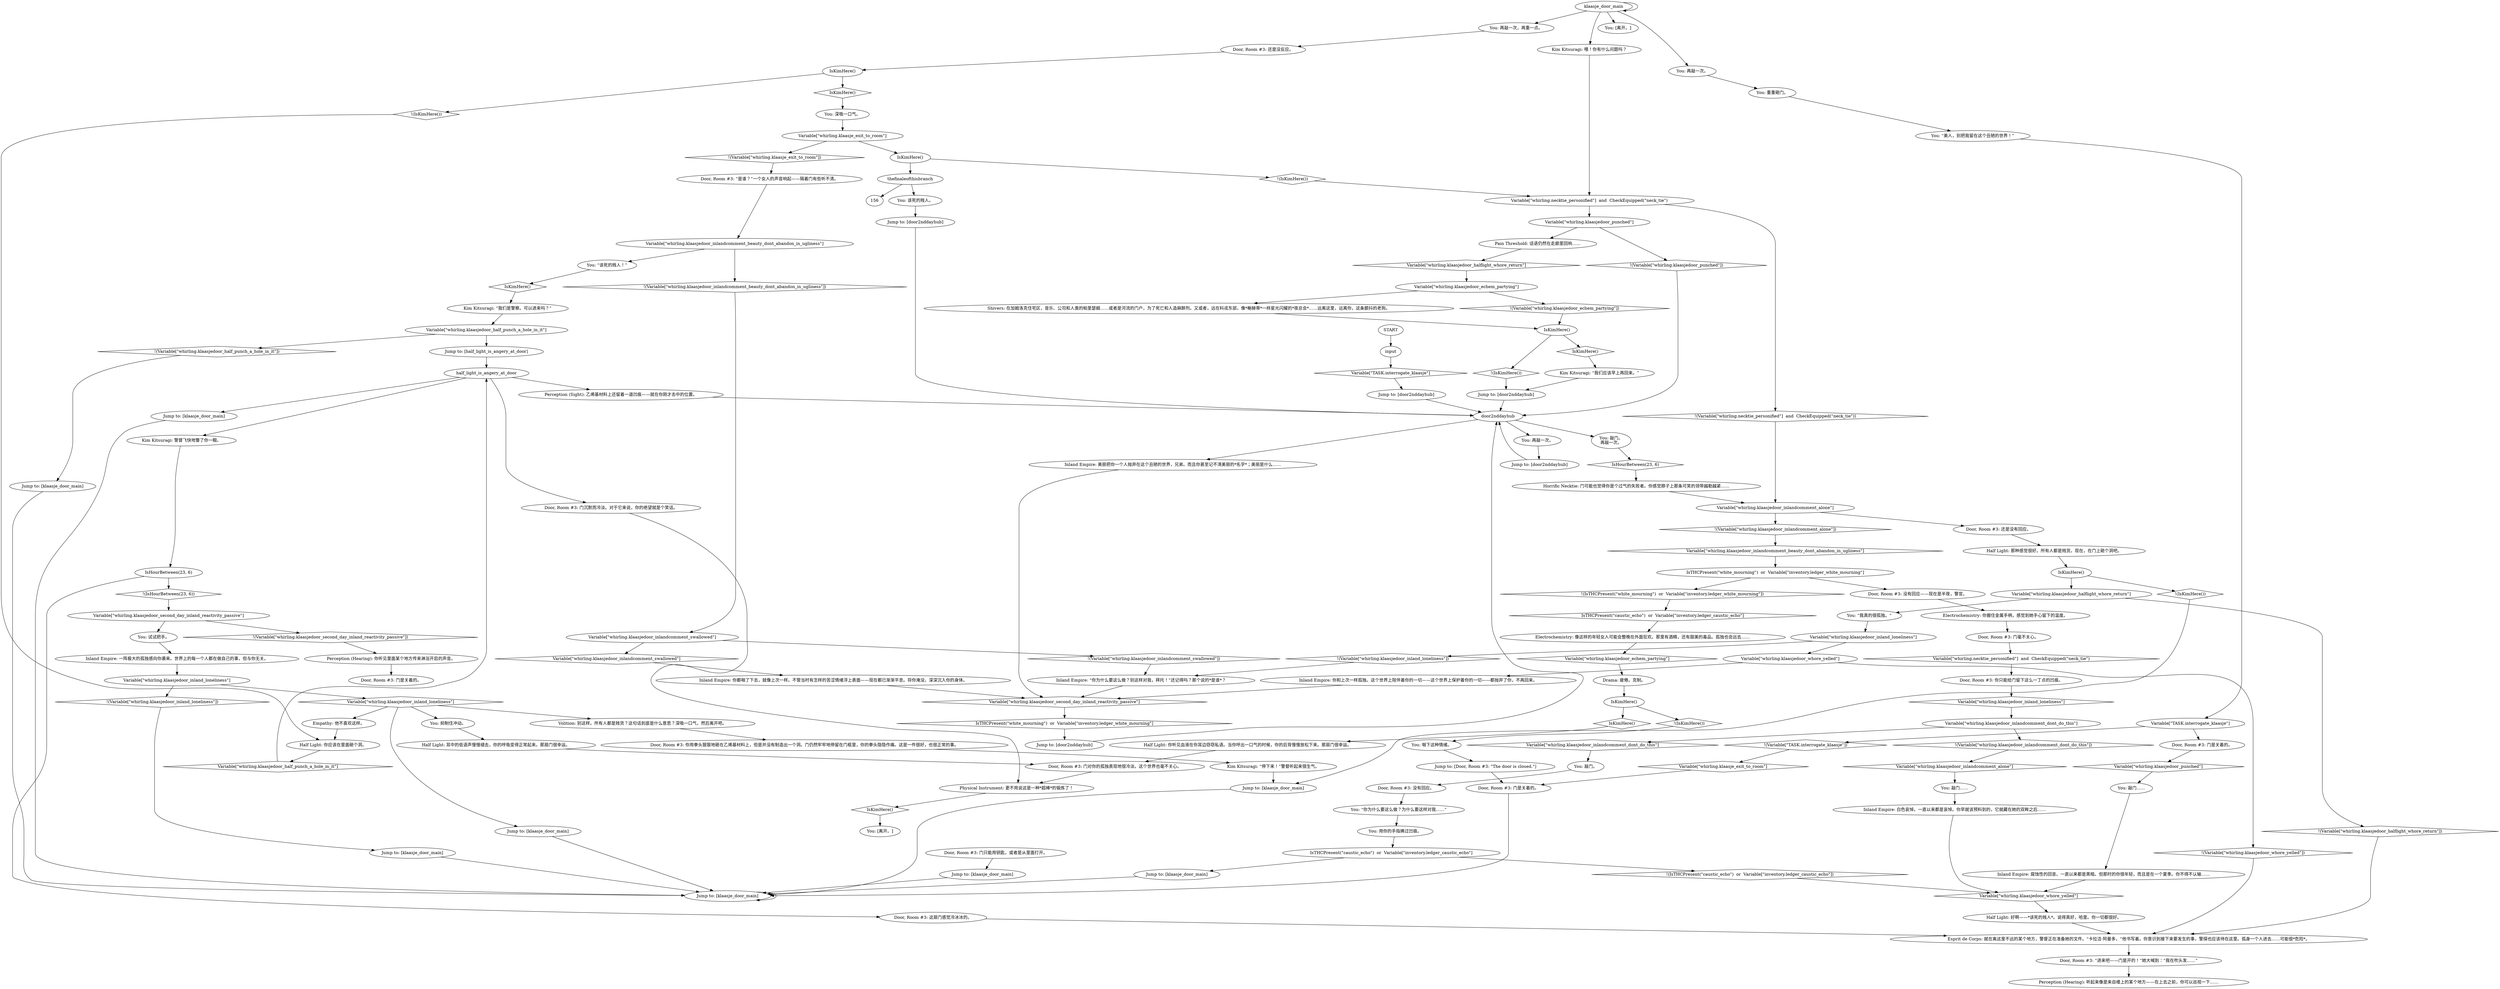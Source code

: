# WHIRLING F2 / KLAASJE DOOR
# When the dialogue with Klaasje is over you can go and click and her door.
# ==================================================
digraph G {
	  0 [label="START"];
	  1 [label="input"];
	  2 [label="Half Light: 你应该在里面砸个洞。"];
	  3 [label="Half Light: 耳中的低语声慢慢褪去，你的呼吸变得正常起来。那扇门很幸运。"];
	  4 [label="door2nddayhub"];
	  5 [label="Inland Empire: 你都咽了下去，就像上次一样。不管当时有怎样的苦涩情绪浮上表面——现在都已渐渐平息。将你淹没。深深沉入你的身体。"];
	  6 [label="Variable[\"whirling.klaasjedoor_inlandcomment_swallowed\"]"];
	  7 [label="Variable[\"whirling.klaasjedoor_inlandcomment_swallowed\"]", shape=diamond];
	  8 [label="!(Variable[\"whirling.klaasjedoor_inlandcomment_swallowed\"])", shape=diamond];
	  9 [label="Perception (Hearing): 听起来像是来自楼上的某个地方——在上去之前，你可以巡视一下……"];
	  10 [label="Door, Room #3: 门是关着的。"];
	  11 [label="You: 再敲一次。"];
	  12 [label="You: 敲门。\n再敲一次。"];
	  13 [label="Variable[\"whirling.klaasjedoor_inland_loneliness\"]"];
	  14 [label="Variable[\"whirling.klaasjedoor_inland_loneliness\"]", shape=diamond];
	  15 [label="!(Variable[\"whirling.klaasjedoor_inland_loneliness\"])", shape=diamond];
	  16 [label="Kim Kitsuragi: “我们应该早上再回来。”"];
	  17 [label="IsKimHere()"];
	  18 [label="IsKimHere()", shape=diamond];
	  19 [label="!(IsKimHere())", shape=diamond];
	  20 [label="Variable[\"whirling.klaasjedoor_inlandcomment_dont_do_this\"]"];
	  21 [label="Variable[\"whirling.klaasjedoor_inlandcomment_dont_do_this\"]", shape=diamond];
	  22 [label="!(Variable[\"whirling.klaasjedoor_inlandcomment_dont_do_this\"])", shape=diamond];
	  23 [label="Door, Room #3: 没有回应。"];
	  24 [label="Jump to: [klaasje_door_main]"];
	  25 [label="Jump to: [Door, Room #3: \"The door is closed.\"]"];
	  26 [label="You: 该死的贱人。"];
	  27 [label="Inland Empire: 白色哀悼。一直以来都是哀悼。你早就该预料到的，它就藏在她的双眸之后……"];
	  28 [label="Jump to: [door2nddayhub]"];
	  29 [label="Jump to: [klaasje_door_main]"];
	  30 [label="half_light_is_angery_at_door"];
	  31 [label="IsKimHere()"];
	  32 [label="IsKimHere()", shape=diamond];
	  33 [label="!(IsKimHere())", shape=diamond];
	  34 [label="Inland Empire: 腐蚀性的回音。一直以来都是黑暗。但那时的你很年轻，而且是在一个夏季。你不得不认输……"];
	  35 [label="Door, Room #3: 还是没反应。"];
	  36 [label="You: 再敲一次，再重一点。"];
	  37 [label="Jump to: [klaasje_door_main]"];
	  38 [label="IsKimHere()"];
	  39 [label="IsKimHere()", shape=diamond];
	  40 [label="!(IsKimHere())", shape=diamond];
	  41 [label="Door, Room #3: 门只能用钥匙，或者是从里面打开。"];
	  42 [label="Inland Empire: 一阵极大的孤独感向你袭来。世界上的每一个人都在做自己的事，但与你无关。"];
	  43 [label="Door, Room #3: 门是关着的。"];
	  44 [label="Door, Room #3: “是谁？”一个女人的声音响起——隔着门有些听不清。"];
	  45 [label="Variable[\"whirling.klaasjedoor_second_day_inland_reactivity_passive\"]"];
	  46 [label="Variable[\"whirling.klaasjedoor_second_day_inland_reactivity_passive\"]", shape=diamond];
	  47 [label="!(Variable[\"whirling.klaasjedoor_second_day_inland_reactivity_passive\"])", shape=diamond];
	  48 [label="You: 试试把手。"];
	  49 [label="You: [离开。]"];
	  50 [label="Kim Kitsuragi: 喂！你有什么问题吗？"];
	  51 [label="Kim Kitsuragi: “我们是警察。可以进来吗？”"];
	  52 [label="Half Light: 你听见血液在你耳边窃窃私语。当你呼出一口气的时候，你的后背慢慢放松下来。那扇门很幸运。"];
	  53 [label="Variable[\"whirling.klaasje_exit_to_room\"]"];
	  54 [label="Variable[\"whirling.klaasje_exit_to_room\"]", shape=diamond];
	  55 [label="!(Variable[\"whirling.klaasje_exit_to_room\"])", shape=diamond];
	  56 [label="IsKimHere()"];
	  57 [label="IsKimHere()", shape=diamond];
	  58 [label="!(IsKimHere())", shape=diamond];
	  59 [label="thefinaleofthisbranch"];
	  60 [label="Variable[\"whirling.klaasjedoor_echem_partying\"]"];
	  61 [label="Variable[\"whirling.klaasjedoor_echem_partying\"]", shape=diamond];
	  62 [label="!(Variable[\"whirling.klaasjedoor_echem_partying\"])", shape=diamond];
	  63 [label="Shivers: 在加姆洛克住宅区，音乐、公司和人类的帕里瑟姆……或者是河流的门户，为了死亡和人造麻醉剂。又或者，远在科戎东部，像*榭赫蒂*一样星光闪耀的*夜总会*……远离这里，远离你，这条颤抖的老狗。"];
	  64 [label="Drama: 疲倦。克制。"];
	  65 [label="Variable[\"whirling.klaasjedoor_inlandcomment_beauty_dont_abandon_in_ugliness\"]"];
	  66 [label="Variable[\"whirling.klaasjedoor_inlandcomment_beauty_dont_abandon_in_ugliness\"]", shape=diamond];
	  67 [label="!(Variable[\"whirling.klaasjedoor_inlandcomment_beauty_dont_abandon_in_ugliness\"])", shape=diamond];
	  68 [label="You: “该死的贱人！”"];
	  69 [label="Jump to: [klaasje_door_main]"];
	  70 [label="Door, Room #3: 门对你的孤独表现地很冷淡。这个世界也毫不关心。"];
	  71 [label="Variable[\"whirling.klaasjedoor_inland_loneliness\"]"];
	  72 [label="Variable[\"whirling.klaasjedoor_inland_loneliness\"]", shape=diamond];
	  73 [label="!(Variable[\"whirling.klaasjedoor_inland_loneliness\"])", shape=diamond];
	  74 [label="Variable[\"whirling.klaasjedoor_whore_yelled\"]"];
	  75 [label="Variable[\"whirling.klaasjedoor_whore_yelled\"]", shape=diamond];
	  76 [label="!(Variable[\"whirling.klaasjedoor_whore_yelled\"])", shape=diamond];
	  77 [label="Inland Empire: 你和上次一样孤独。这个世界上陪伴着你的一切——这个世界上保护着你的一切——都抛弃了你，不再回来。"];
	  78 [label="You: 敲门……"];
	  79 [label="Jump to: [door2nddayhub]"];
	  80 [label="Door, Room #3: “进来吧——门是开的！”她大喊到：“我在吹头发……”"];
	  81 [label="Variable[\"whirling.klaasjedoor_half_punch_a_hole_in_it\"]"];
	  82 [label="Variable[\"whirling.klaasjedoor_half_punch_a_hole_in_it\"]", shape=diamond];
	  83 [label="!(Variable[\"whirling.klaasjedoor_half_punch_a_hole_in_it\"])", shape=diamond];
	  84 [label="Jump to: [half_light_is_angery_at_door]"];
	  85 [label="Door, Room #3: 你用拳头狠狠地砸在乙烯基材料上，但是并没有制造出一个洞。门仍然牢牢地停留在门框里，你的拳头隐隐作痛。这是一件很好，也很正常的事。"];
	  86 [label="You: “美人，别把我留在这个丑陋的世界！”"];
	  87 [label="Empathy: 他不喜欢这样。"];
	  88 [label="IsHourBetween(23, 6)"];
	  89 [label="IsHourBetween(23, 6)", shape=diamond];
	  90 [label="!(IsHourBetween(23, 6))", shape=diamond];
	  91 [label="Door, Room #3: 这扇门感觉冷冰冰的。"];
	  92 [label="Jump to: [door2nddayhub]"];
	  93 [label="Inland Empire: “你为什么要这么做？别这样对我，拜托！”还记得吗？那个说的*是谁*？"];
	  94 [label="You: 敲门。"];
	  95 [label="klaasje_door_main"];
	  96 [label="Jump to: [klaasje_door_main]"];
	  97 [label="Door, Room #3: 门毫不关心。"];
	  98 [label="Variable[\"TASK.interrogate_klaasje\"]"];
	  99 [label="Variable[\"TASK.interrogate_klaasje\"]", shape=diamond];
	  100 [label="!(Variable[\"TASK.interrogate_klaasje\"])", shape=diamond];
	  101 [label="Door, Room #3: 门是关着的。"];
	  102 [label="Jump to: [door2nddayhub]"];
	  103 [label="Perception (Hearing): 你听见里面某个地方传来淋浴开启的声音。"];
	  104 [label="You: “你为什么要这么做？为什么要这样对我……”"];
	  105 [label="Volition: 别这样。所有人都是贱货？这句话到底是什么意思？深吸一口气，然后离开吧。"];
	  106 [label="IsKimHere()"];
	  107 [label="IsKimHere()", shape=diamond];
	  108 [label="!(IsKimHere())", shape=diamond];
	  109 [label="Variable[\"whirling.klaasjedoor_halflight_whore_return\"]"];
	  110 [label="Variable[\"whirling.klaasjedoor_halflight_whore_return\"]", shape=diamond];
	  111 [label="!(Variable[\"whirling.klaasjedoor_halflight_whore_return\"])", shape=diamond];
	  112 [label="You: “我真的很孤独。”"];
	  113 [label="Jump to: [klaasje_door_main]"];
	  114 [label="Half Light: 那种感觉很好。所有人都是贱货。现在，在门上砸个洞吧。"];
	  115 [label="Variable[\"whirling.necktie_personified\"]  and  CheckEquipped(\"neck_tie\")"];
	  116 [label="Variable[\"whirling.necktie_personified\"]  and  CheckEquipped(\"neck_tie\")", shape=diamond];
	  117 [label="!(Variable[\"whirling.necktie_personified\"]  and  CheckEquipped(\"neck_tie\"))", shape=diamond];
	  118 [label="Variable[\"whirling.klaasjedoor_punched\"]"];
	  119 [label="Variable[\"whirling.klaasjedoor_punched\"]", shape=diamond];
	  120 [label="!(Variable[\"whirling.klaasjedoor_punched\"])", shape=diamond];
	  121 [label="Pain Threshold: 话语仍然在走廊里回响……"];
	  122 [label="Half Light: 好啊——*该死的贱人*。说得真好，哈里。你一切都很好。"];
	  123 [label="Jump to: [door2nddayhub]"];
	  124 [label="Esprit de Corps: 就在离这里不远的某个地方，警督正在准备她的文件。“卡拉洁·阿曼多，”他书写着。你意识到接下来要发生的事，警探也应该待在这里。孤身一个人进去……可能很*危险*。"];
	  125 [label="You: 咽下这种情绪。"];
	  126 [label="You: 抑制住冲动。"];
	  127 [label="Door, Room #3: 门沉默而冷淡。对于它来说，你的绝望就是个笑话。"];
	  128 [label="You: 用你的手指拂过凹痕。"];
	  129 [label="Inland Empire: 美丽把你一个人抛弃在这个丑陋的世界，兄弟。而且你甚至记不清美丽的*名字*；美丽是什么……"];
	  130 [label="IsTHCPresent(\"white_mourning\")  or  Variable[\"inventory.ledger_white_mourning\"]"];
	  131 [label="IsTHCPresent(\"white_mourning\")  or  Variable[\"inventory.ledger_white_mourning\"]", shape=diamond];
	  132 [label="!(IsTHCPresent(\"white_mourning\")  or  Variable[\"inventory.ledger_white_mourning\"])", shape=diamond];
	  133 [label="Door, Room #3: 没有回应——现在是半夜，警官。"];
	  134 [label="Horrific Necktie: 门可能也觉得你是个过气的失败者。你感觉脖子上那条可笑的领带越勒越紧……"];
	  135 [label="Door, Room #3: 你只能给门留下这么一丁点的凹痕。"];
	  136 [label="IsTHCPresent(\"caustic_echo\")  or  Variable[\"inventory.ledger_caustic_echo\"]"];
	  137 [label="IsTHCPresent(\"caustic_echo\")  or  Variable[\"inventory.ledger_caustic_echo\"]", shape=diamond];
	  138 [label="!(IsTHCPresent(\"caustic_echo\")  or  Variable[\"inventory.ledger_caustic_echo\"])", shape=diamond];
	  139 [label="Jump to: [klaasje_door_main]"];
	  140 [label="Variable[\"whirling.klaasjedoor_inlandcomment_alone\"]"];
	  141 [label="Variable[\"whirling.klaasjedoor_inlandcomment_alone\"]", shape=diamond];
	  142 [label="!(Variable[\"whirling.klaasjedoor_inlandcomment_alone\"])", shape=diamond];
	  143 [label="Door, Room #3: 还是没有回应。"];
	  144 [label="You: 重重砸门。"];
	  145 [label="Kim Kitsuragi: 警督飞快地瞥了你一眼。"];
	  146 [label="You: 深吸一口气。"];
	  147 [label="Perception (Sight): 乙烯基材料上还留着一道凹痕——就在你刚才击中的位置。"];
	  148 [label="You: 敲门……"];
	  149 [label="Electrochemistry: 像这样的年轻女人可能会整晚在外面狂欢。那里有酒精，还有甜美的毒品。孤独也会远去……"];
	  150 [label="Electrochemistry: 你握住金属手柄，感觉到她手心留下的温度。"];
	  151 [label="Jump to: [klaasje_door_main]"];
	  152 [label="Physical Instrument: 更不用说这是一种*超棒*的锻炼了！"];
	  153 [label="Kim Kitsuragi: “停下来！”警督听起来很生气。"];
	  154 [label="You: [离开。]"];
	  155 [label="You: 再敲一次。"];
	  0 -> 1
	  1 -> 99
	  2 -> 82
	  3 -> 70
	  4 -> 129
	  4 -> 155
	  4 -> 12
	  5 -> 46
	  6 -> 8
	  6 -> 7
	  7 -> 5
	  8 -> 93
	  10 -> 96
	  11 -> 144
	  12 -> 89
	  13 -> 14
	  13 -> 15
	  14 -> 113
	  14 -> 126
	  14 -> 105
	  14 -> 87
	  15 -> 29
	  16 -> 28
	  17 -> 18
	  17 -> 19
	  18 -> 52
	  19 -> 125
	  20 -> 21
	  20 -> 22
	  21 -> 94
	  22 -> 141
	  23 -> 104
	  24 -> 96
	  25 -> 10
	  26 -> 123
	  27 -> 75
	  28 -> 4
	  29 -> 96
	  30 -> 145
	  30 -> 147
	  30 -> 69
	  30 -> 127
	  31 -> 32
	  31 -> 33
	  32 -> 146
	  33 -> 2
	  34 -> 75
	  35 -> 31
	  36 -> 35
	  37 -> 96
	  38 -> 40
	  38 -> 39
	  39 -> 16
	  40 -> 28
	  41 -> 151
	  42 -> 13
	  44 -> 65
	  45 -> 48
	  45 -> 47
	  46 -> 131
	  47 -> 103
	  48 -> 42
	  50 -> 115
	  51 -> 81
	  52 -> 70
	  53 -> 56
	  53 -> 55
	  54 -> 10
	  55 -> 44
	  56 -> 58
	  56 -> 59
	  57 -> 51
	  58 -> 115
	  59 -> 26
	  59 -> 156
	  60 -> 62
	  60 -> 63
	  61 -> 64
	  62 -> 38
	  63 -> 38
	  64 -> 17
	  65 -> 67
	  65 -> 68
	  66 -> 130
	  67 -> 6
	  68 -> 57
	  69 -> 96
	  70 -> 152
	  71 -> 73
	  71 -> 74
	  72 -> 20
	  73 -> 93
	  74 -> 76
	  74 -> 77
	  75 -> 122
	  76 -> 124
	  77 -> 46
	  78 -> 27
	  79 -> 4
	  80 -> 9
	  81 -> 83
	  81 -> 84
	  82 -> 30
	  83 -> 37
	  84 -> 30
	  85 -> 153
	  86 -> 98
	  87 -> 2
	  88 -> 90
	  88 -> 91
	  89 -> 134
	  90 -> 45
	  91 -> 124
	  92 -> 4
	  93 -> 46
	  94 -> 23
	  95 -> 36
	  95 -> 11
	  95 -> 49
	  95 -> 50
	  95 -> 95
	  96 -> 96
	  97 -> 116
	  98 -> 100
	  98 -> 101
	  99 -> 102
	  100 -> 54
	  101 -> 119
	  102 -> 4
	  103 -> 43
	  104 -> 128
	  105 -> 85
	  106 -> 108
	  106 -> 109
	  107 -> 154
	  108 -> 24
	  109 -> 112
	  109 -> 111
	  110 -> 60
	  111 -> 124
	  112 -> 71
	  113 -> 96
	  114 -> 106
	  115 -> 117
	  115 -> 118
	  116 -> 135
	  117 -> 140
	  118 -> 120
	  118 -> 121
	  119 -> 148
	  120 -> 4
	  121 -> 110
	  122 -> 124
	  123 -> 4
	  124 -> 80
	  125 -> 25
	  126 -> 3
	  127 -> 152
	  128 -> 136
	  129 -> 46
	  130 -> 132
	  130 -> 133
	  131 -> 79
	  132 -> 137
	  133 -> 150
	  134 -> 140
	  135 -> 72
	  136 -> 138
	  136 -> 139
	  137 -> 149
	  138 -> 75
	  139 -> 96
	  140 -> 142
	  140 -> 143
	  141 -> 78
	  142 -> 66
	  143 -> 114
	  144 -> 86
	  145 -> 88
	  146 -> 53
	  147 -> 4
	  148 -> 34
	  149 -> 61
	  150 -> 97
	  151 -> 96
	  152 -> 107
	  153 -> 24
	  155 -> 92
}

